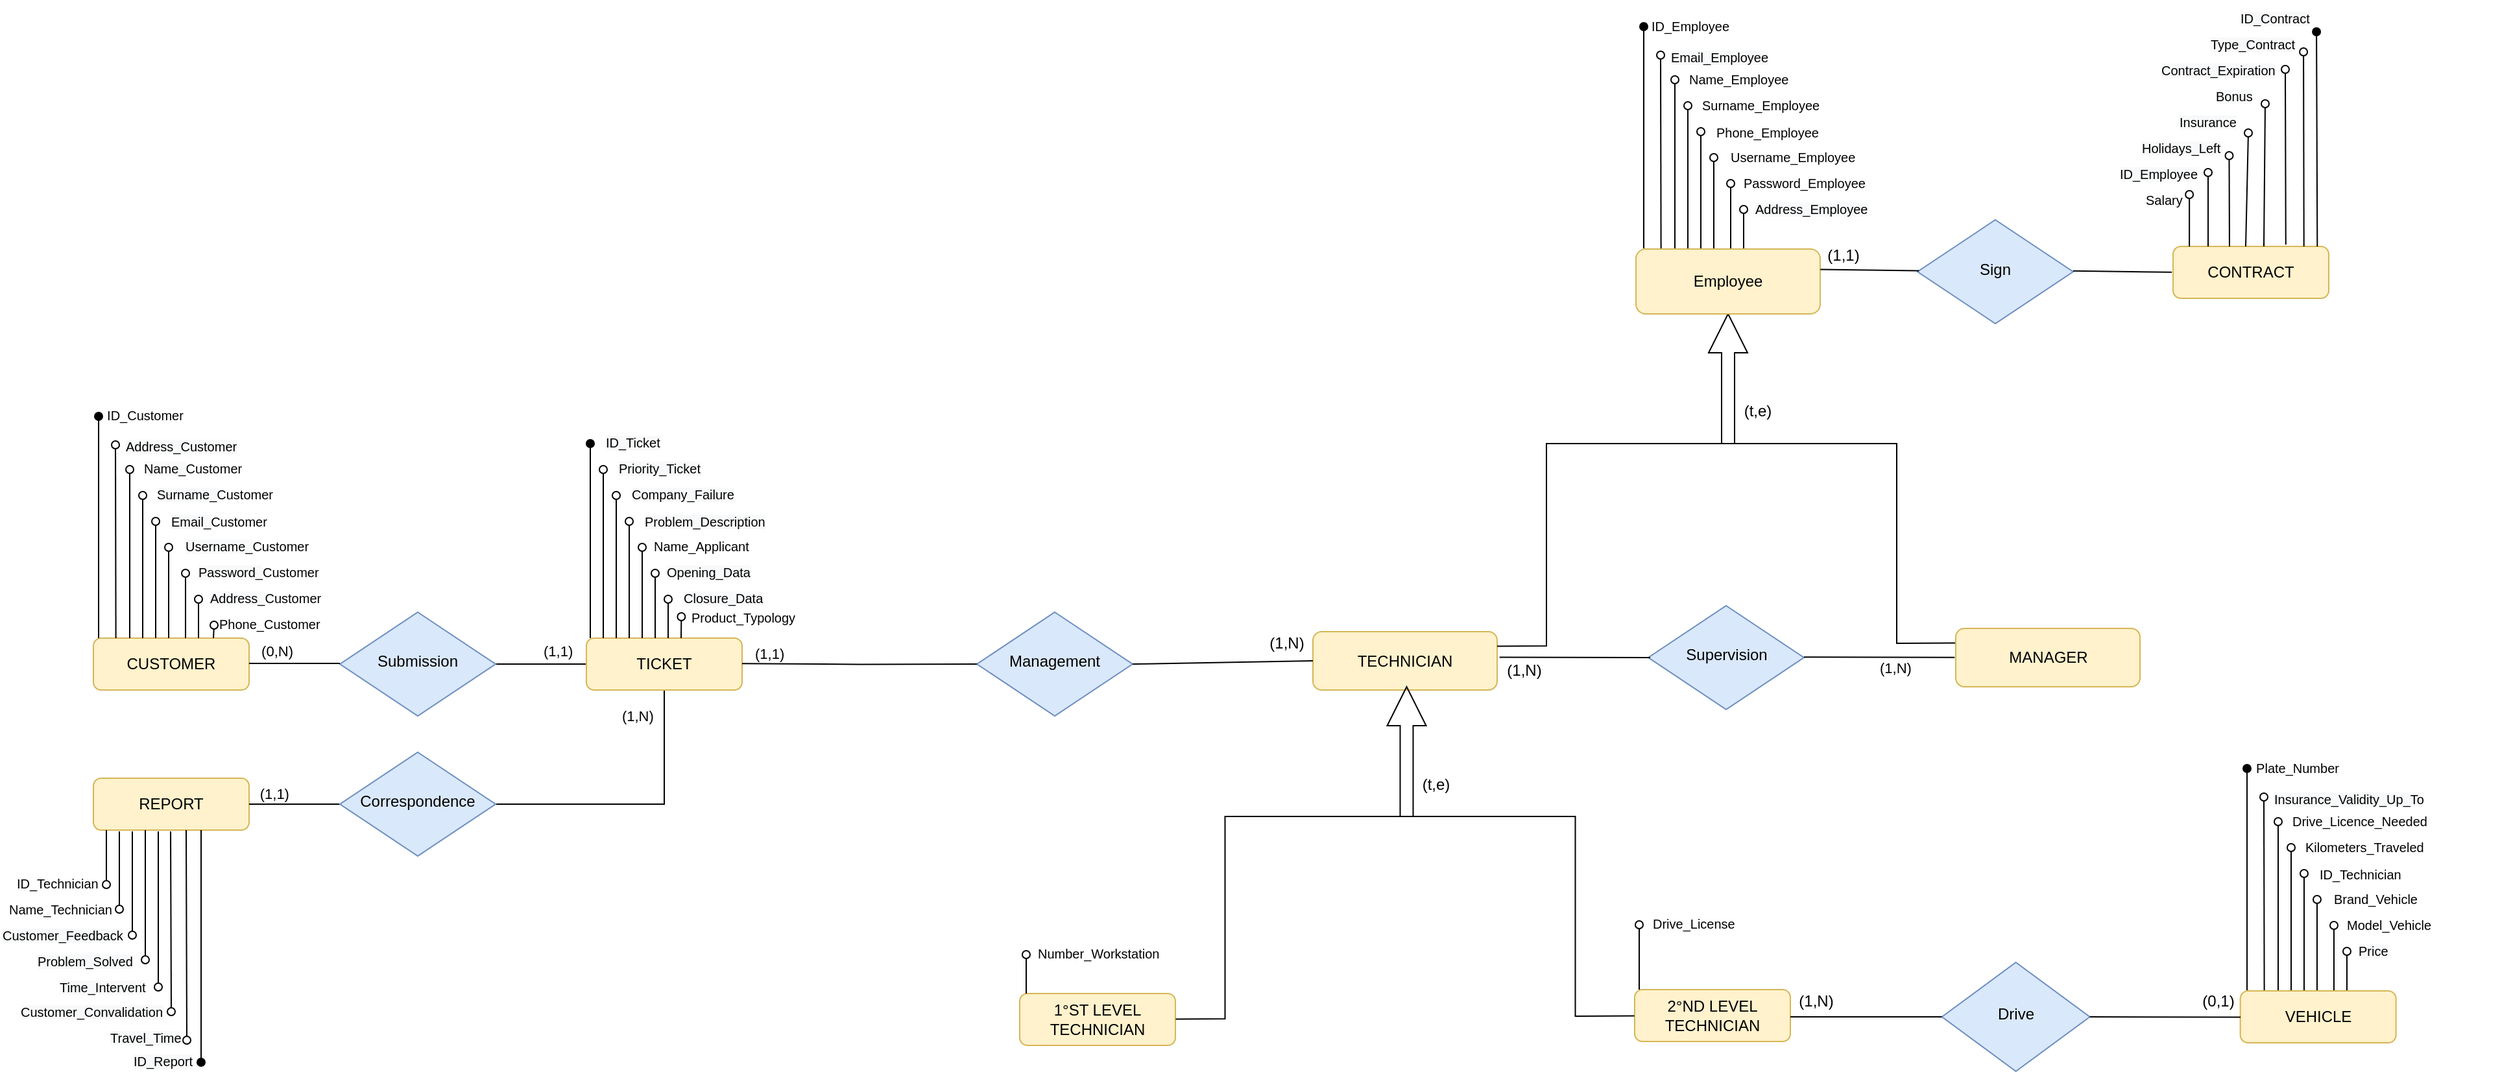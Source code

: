 <mxfile version="16.6.6" type="device"><diagram id="hsAwbCqVlJ7viLqDttbG" name="Page-1"><mxGraphModel dx="1138" dy="1598" grid="1" gridSize="10" guides="1" tooltips="1" connect="1" arrows="1" fold="1" page="1" pageScale="1" pageWidth="827" pageHeight="1169" math="0" shadow="0"><root><mxCell id="0"/><mxCell id="1" parent="0"/><mxCell id="H-Lfib2FccmWeXOBRjLJ-1" value="CUSTOMER" style="rounded=1;whiteSpace=wrap;html=1;fontSize=12;glass=0;strokeWidth=1;shadow=0;fillColor=#fff2cc;strokeColor=#d6b656;" vertex="1" parent="1"><mxGeometry x="-20" y="190" width="120" height="40" as="geometry"/></mxCell><mxCell id="H-Lfib2FccmWeXOBRjLJ-2" value="(1,1)" style="edgeStyle=orthogonalEdgeStyle;rounded=0;html=1;jettySize=auto;orthogonalLoop=1;fontSize=11;endArrow=none;endFill=0;endSize=8;strokeWidth=1;shadow=0;labelBackgroundColor=none;align=left;" edge="1" parent="1" source="H-Lfib2FccmWeXOBRjLJ-3" target="H-Lfib2FccmWeXOBRjLJ-8"><mxGeometry y="10" relative="1" as="geometry"><mxPoint as="offset"/></mxGeometry></mxCell><mxCell id="H-Lfib2FccmWeXOBRjLJ-3" value="Submission" style="rhombus;whiteSpace=wrap;html=1;shadow=0;fontFamily=Helvetica;fontSize=12;align=center;strokeWidth=1;spacing=6;spacingTop=-4;fillColor=#dae8fc;strokeColor=#6c8ebf;" vertex="1" parent="1"><mxGeometry x="170" y="170" width="120" height="80" as="geometry"/></mxCell><mxCell id="H-Lfib2FccmWeXOBRjLJ-4" value="REPORT" style="rounded=1;whiteSpace=wrap;html=1;fontSize=12;glass=0;strokeWidth=1;shadow=0;fillColor=#fff2cc;strokeColor=#d6b656;" vertex="1" parent="1"><mxGeometry x="-20" y="298" width="120" height="40" as="geometry"/></mxCell><mxCell id="H-Lfib2FccmWeXOBRjLJ-5" value="TECHNICIAN" style="rounded=1;whiteSpace=wrap;html=1;fontSize=12;glass=0;strokeWidth=1;shadow=0;fillColor=#fff2cc;strokeColor=#d6b656;" vertex="1" parent="1"><mxGeometry x="920" y="185" width="142" height="45" as="geometry"/></mxCell><mxCell id="H-Lfib2FccmWeXOBRjLJ-6" value="&amp;nbsp; &amp;nbsp; &amp;nbsp; (1,N)" style="edgeStyle=orthogonalEdgeStyle;rounded=0;html=1;jettySize=auto;orthogonalLoop=1;fontSize=11;endArrow=none;endFill=0;endSize=8;strokeWidth=1;shadow=0;labelBackgroundColor=none;entryX=1;entryY=0.5;entryDx=0;entryDy=0;exitX=0.5;exitY=1;exitDx=0;exitDy=0;align=center;" edge="1" parent="1" source="H-Lfib2FccmWeXOBRjLJ-8" target="H-Lfib2FccmWeXOBRjLJ-10"><mxGeometry x="-0.817" y="-30" relative="1" as="geometry"><mxPoint as="offset"/><mxPoint x="420" y="260" as="sourcePoint"/><mxPoint x="420" y="290" as="targetPoint"/></mxGeometry></mxCell><mxCell id="H-Lfib2FccmWeXOBRjLJ-7" value="&amp;nbsp; &amp;nbsp; &amp;nbsp; (1,1)" style="edgeStyle=orthogonalEdgeStyle;rounded=0;html=1;jettySize=auto;orthogonalLoop=1;fontSize=11;endArrow=none;endFill=0;endSize=8;strokeWidth=1;shadow=0;labelBackgroundColor=none;entryX=1;entryY=0.5;entryDx=0;entryDy=0;exitX=0;exitY=0.5;exitDx=0;exitDy=0;" edge="1" parent="1" source="H-Lfib2FccmWeXOBRjLJ-10" target="H-Lfib2FccmWeXOBRjLJ-4"><mxGeometry x="0.714" y="-8" relative="1" as="geometry"><mxPoint as="offset"/><mxPoint x="108.5" y="293" as="sourcePoint"/><mxPoint x="108.5" y="353" as="targetPoint"/></mxGeometry></mxCell><mxCell id="H-Lfib2FccmWeXOBRjLJ-8" value="TICKET" style="rounded=1;whiteSpace=wrap;html=1;fontSize=12;glass=0;strokeWidth=1;shadow=0;fillColor=#fff2cc;strokeColor=#d6b656;" vertex="1" parent="1"><mxGeometry x="360" y="190" width="120" height="40" as="geometry"/></mxCell><mxCell id="H-Lfib2FccmWeXOBRjLJ-9" value="Management" style="rhombus;whiteSpace=wrap;html=1;shadow=0;fontFamily=Helvetica;fontSize=12;align=center;strokeWidth=1;spacing=6;spacingTop=-4;fillColor=#dae8fc;strokeColor=#6c8ebf;" vertex="1" parent="1"><mxGeometry x="661" y="170" width="120" height="80" as="geometry"/></mxCell><mxCell id="H-Lfib2FccmWeXOBRjLJ-10" value="Correspondence" style="rhombus;whiteSpace=wrap;html=1;shadow=0;fontFamily=Helvetica;fontSize=12;align=center;strokeWidth=1;spacing=6;spacingTop=-4;fillColor=#dae8fc;strokeColor=#6c8ebf;" vertex="1" parent="1"><mxGeometry x="170" y="278" width="120" height="80" as="geometry"/></mxCell><mxCell id="H-Lfib2FccmWeXOBRjLJ-11" value="(0,N)" style="edgeStyle=orthogonalEdgeStyle;rounded=0;html=1;jettySize=auto;orthogonalLoop=1;fontSize=11;endArrow=none;endFill=0;endSize=8;strokeWidth=1;shadow=0;labelBackgroundColor=none;align=right;verticalAlign=middle;horizontal=1;" edge="1" parent="1"><mxGeometry y="10" relative="1" as="geometry"><mxPoint as="offset"/><mxPoint x="100" y="209.5" as="sourcePoint"/><mxPoint x="170" y="209.5" as="targetPoint"/></mxGeometry></mxCell><mxCell id="H-Lfib2FccmWeXOBRjLJ-12" value="" style="endArrow=oval;html=1;align=left;exitX=0;exitY=0;exitDx=0;exitDy=0;startArrow=none;startFill=0;rounded=0;endFill=1;" edge="1" parent="1"><mxGeometry width="50" height="50" relative="1" as="geometry"><mxPoint x="363" y="190" as="sourcePoint"/><mxPoint x="363" y="40" as="targetPoint"/></mxGeometry></mxCell><mxCell id="H-Lfib2FccmWeXOBRjLJ-13" value="" style="endArrow=oval;html=1;align=left;exitX=0;exitY=0;exitDx=0;exitDy=0;startArrow=none;startFill=0;rounded=0;endFill=0;" edge="1" parent="1"><mxGeometry width="50" height="50" relative="1" as="geometry"><mxPoint x="373" y="190" as="sourcePoint"/><mxPoint x="373" y="60" as="targetPoint"/></mxGeometry></mxCell><mxCell id="H-Lfib2FccmWeXOBRjLJ-14" value="" style="endArrow=oval;html=1;align=left;exitX=0;exitY=0;exitDx=0;exitDy=0;startArrow=none;startFill=0;rounded=0;endFill=0;" edge="1" parent="1"><mxGeometry width="50" height="50" relative="1" as="geometry"><mxPoint x="383" y="190" as="sourcePoint"/><mxPoint x="383" y="80" as="targetPoint"/></mxGeometry></mxCell><mxCell id="H-Lfib2FccmWeXOBRjLJ-15" value="" style="endArrow=oval;html=1;align=left;exitX=0;exitY=0;exitDx=0;exitDy=0;startArrow=none;startFill=0;rounded=0;endFill=0;" edge="1" parent="1"><mxGeometry width="50" height="50" relative="1" as="geometry"><mxPoint x="393" y="190" as="sourcePoint"/><mxPoint x="393" y="100" as="targetPoint"/></mxGeometry></mxCell><mxCell id="H-Lfib2FccmWeXOBRjLJ-16" value="" style="endArrow=oval;html=1;align=left;exitX=0;exitY=0;exitDx=0;exitDy=0;startArrow=none;startFill=0;rounded=0;endFill=0;" edge="1" parent="1"><mxGeometry width="50" height="50" relative="1" as="geometry"><mxPoint x="403" y="190" as="sourcePoint"/><mxPoint x="403" y="120" as="targetPoint"/></mxGeometry></mxCell><mxCell id="H-Lfib2FccmWeXOBRjLJ-22" value="" style="endArrow=oval;html=1;align=left;exitX=0;exitY=0;exitDx=0;exitDy=0;startArrow=none;startFill=0;rounded=0;endFill=1;" edge="1" parent="1"><mxGeometry width="50" height="50" relative="1" as="geometry"><mxPoint x="-16" y="190" as="sourcePoint"/><mxPoint x="-16" y="19" as="targetPoint"/></mxGeometry></mxCell><mxCell id="H-Lfib2FccmWeXOBRjLJ-23" value="" style="endArrow=oval;html=1;align=left;exitX=0;exitY=0;exitDx=0;exitDy=0;startArrow=none;startFill=0;rounded=0;endFill=0;" edge="1" parent="1"><mxGeometry width="50" height="50" relative="1" as="geometry"><mxPoint x="8" y="190" as="sourcePoint"/><mxPoint x="8" y="60" as="targetPoint"/></mxGeometry></mxCell><mxCell id="H-Lfib2FccmWeXOBRjLJ-24" value="" style="endArrow=oval;html=1;align=left;exitX=0;exitY=0;exitDx=0;exitDy=0;startArrow=none;startFill=0;rounded=0;endFill=0;" edge="1" parent="1"><mxGeometry width="50" height="50" relative="1" as="geometry"><mxPoint x="18" y="190" as="sourcePoint"/><mxPoint x="18" y="80" as="targetPoint"/></mxGeometry></mxCell><mxCell id="H-Lfib2FccmWeXOBRjLJ-25" value="" style="endArrow=oval;html=1;align=left;exitX=0;exitY=0;exitDx=0;exitDy=0;startArrow=none;startFill=0;rounded=0;endFill=0;" edge="1" parent="1"><mxGeometry width="50" height="50" relative="1" as="geometry"><mxPoint x="28" y="190" as="sourcePoint"/><mxPoint x="28" y="100" as="targetPoint"/></mxGeometry></mxCell><mxCell id="H-Lfib2FccmWeXOBRjLJ-26" value="" style="endArrow=oval;html=1;align=left;exitX=0;exitY=0;exitDx=0;exitDy=0;startArrow=none;startFill=0;rounded=0;endFill=0;" edge="1" parent="1"><mxGeometry width="50" height="50" relative="1" as="geometry"><mxPoint x="38" y="190" as="sourcePoint"/><mxPoint x="38" y="120" as="targetPoint"/></mxGeometry></mxCell><mxCell id="H-Lfib2FccmWeXOBRjLJ-27" value="" style="endArrow=oval;html=1;align=left;exitX=0;exitY=0;exitDx=0;exitDy=0;startArrow=none;startFill=0;rounded=0;endFill=0;" edge="1" parent="1"><mxGeometry width="50" height="50" relative="1" as="geometry"><mxPoint x="51" y="190" as="sourcePoint"/><mxPoint x="51" y="140" as="targetPoint"/></mxGeometry></mxCell><mxCell id="H-Lfib2FccmWeXOBRjLJ-28" value="" style="endArrow=oval;html=1;align=left;exitX=0;exitY=0;exitDx=0;exitDy=0;startArrow=none;startFill=0;rounded=0;endFill=0;" edge="1" parent="1"><mxGeometry width="50" height="50" relative="1" as="geometry"><mxPoint x="61" y="190" as="sourcePoint"/><mxPoint x="61" y="160" as="targetPoint"/></mxGeometry></mxCell><mxCell id="H-Lfib2FccmWeXOBRjLJ-29" value="&lt;font style=&quot;font-size: 10px&quot;&gt;ID_Customer&lt;/font&gt;" style="text;html=1;strokeColor=none;fillColor=none;align=center;verticalAlign=middle;whiteSpace=wrap;rounded=0;" vertex="1" parent="1"><mxGeometry y="8" width="40" height="20" as="geometry"/></mxCell><mxCell id="H-Lfib2FccmWeXOBRjLJ-30" value="&lt;span style=&quot;color: rgb(0 , 0 , 0) ; font-family: &amp;#34;helvetica&amp;#34; ; font-size: 10px ; font-style: normal ; font-weight: 400 ; letter-spacing: normal ; text-align: center ; text-indent: 0px ; text-transform: none ; word-spacing: 0px ; background-color: rgb(248 , 249 , 250) ; display: inline ; float: none&quot;&gt;Surname_&lt;/span&gt;&lt;span style=&quot;font-size: 10px ; text-align: center&quot;&gt;Customer&lt;/span&gt;" style="text;whiteSpace=wrap;html=1;" vertex="1" parent="1"><mxGeometry x="27" y="65" width="70" height="30" as="geometry"/></mxCell><mxCell id="H-Lfib2FccmWeXOBRjLJ-31" value="&lt;span style=&quot;color: rgb(0 , 0 , 0) ; font-family: &amp;#34;helvetica&amp;#34; ; font-size: 10px ; font-style: normal ; font-weight: 400 ; letter-spacing: normal ; text-align: center ; text-indent: 0px ; text-transform: none ; word-spacing: 0px ; background-color: rgb(248 , 249 , 250) ; display: inline ; float: none&quot;&gt;Name_&lt;/span&gt;&lt;span style=&quot;font-size: 10px ; text-align: center&quot;&gt;Customer&lt;/span&gt;" style="text;whiteSpace=wrap;html=1;" vertex="1" parent="1"><mxGeometry x="17" y="45" width="70" height="30" as="geometry"/></mxCell><mxCell id="H-Lfib2FccmWeXOBRjLJ-33" value="&lt;span style=&quot;color: rgb(0 , 0 , 0) ; font-family: &amp;#34;helvetica&amp;#34; ; font-size: 10px ; font-style: normal ; font-weight: 400 ; letter-spacing: normal ; text-align: center ; text-indent: 0px ; text-transform: none ; word-spacing: 0px ; background-color: rgb(248 , 249 , 250) ; display: inline ; float: none&quot;&gt;Email_&lt;/span&gt;&lt;span style=&quot;font-size: 10px ; text-align: center&quot;&gt;Customer&lt;/span&gt;" style="text;whiteSpace=wrap;html=1;" vertex="1" parent="1"><mxGeometry x="38" y="86" width="70" height="30" as="geometry"/></mxCell><mxCell id="H-Lfib2FccmWeXOBRjLJ-34" value="&lt;span style=&quot;color: rgb(0 , 0 , 0) ; font-family: &amp;#34;helvetica&amp;#34; ; font-size: 10px ; font-style: normal ; font-weight: 400 ; letter-spacing: normal ; text-align: center ; text-indent: 0px ; text-transform: none ; word-spacing: 0px ; background-color: rgb(248 , 249 , 250) ; display: inline ; float: none&quot;&gt;ID_Report&lt;/span&gt;" style="text;whiteSpace=wrap;html=1;" vertex="1" parent="1"><mxGeometry x="9" y="502" width="70" height="30" as="geometry"/></mxCell><mxCell id="H-Lfib2FccmWeXOBRjLJ-35" value="&lt;span style=&quot;color: rgb(0 , 0 , 0) ; font-family: &amp;#34;helvetica&amp;#34; ; font-size: 10px ; font-style: normal ; font-weight: 400 ; letter-spacing: normal ; text-align: center ; text-indent: 0px ; text-transform: none ; word-spacing: 0px ; background-color: rgb(248 , 249 , 250) ; display: inline ; float: none&quot;&gt;ID_Ticket&lt;/span&gt;" style="text;whiteSpace=wrap;html=1;" vertex="1" parent="1"><mxGeometry x="373" y="25" width="70" height="30" as="geometry"/></mxCell><mxCell id="H-Lfib2FccmWeXOBRjLJ-36" value="&lt;span style=&quot;color: rgb(0 , 0 , 0) ; font-family: &amp;#34;helvetica&amp;#34; ; font-size: 10px ; font-style: normal ; font-weight: 400 ; letter-spacing: normal ; text-align: center ; text-indent: 0px ; text-transform: none ; word-spacing: 0px ; background-color: rgb(248 , 249 , 250) ; display: inline ; float: none&quot;&gt;Username_&lt;/span&gt;&lt;span style=&quot;font-size: 10px ; text-align: center&quot;&gt;Customer&lt;/span&gt;" style="text;whiteSpace=wrap;html=1;" vertex="1" parent="1"><mxGeometry x="49" y="105" width="90" height="30" as="geometry"/></mxCell><mxCell id="H-Lfib2FccmWeXOBRjLJ-37" value="&lt;span style=&quot;color: rgb(0 , 0 , 0) ; font-family: &amp;#34;helvetica&amp;#34; ; font-size: 10px ; font-style: normal ; font-weight: 400 ; letter-spacing: normal ; text-align: center ; text-indent: 0px ; text-transform: none ; word-spacing: 0px ; background-color: rgb(248 , 249 , 250) ; display: inline ; float: none&quot;&gt;Priority_Ticket&lt;/span&gt;" style="text;whiteSpace=wrap;html=1;" vertex="1" parent="1"><mxGeometry x="383" y="45" width="90" height="30" as="geometry"/></mxCell><mxCell id="H-Lfib2FccmWeXOBRjLJ-38" value="&lt;span style=&quot;color: rgb(0 , 0 , 0) ; font-family: &amp;#34;helvetica&amp;#34; ; font-size: 10px ; font-style: normal ; font-weight: 400 ; letter-spacing: normal ; text-align: center ; text-indent: 0px ; text-transform: none ; word-spacing: 0px ; background-color: rgb(248 , 249 , 250) ; display: inline ; float: none&quot;&gt;Company_Failure&lt;/span&gt;" style="text;whiteSpace=wrap;html=1;" vertex="1" parent="1"><mxGeometry x="393" y="65" width="90" height="30" as="geometry"/></mxCell><mxCell id="H-Lfib2FccmWeXOBRjLJ-39" value="&lt;span style=&quot;color: rgb(0 , 0 , 0) ; font-family: &amp;#34;helvetica&amp;#34; ; font-size: 10px ; font-style: normal ; font-weight: 400 ; letter-spacing: normal ; text-align: center ; text-indent: 0px ; text-transform: none ; word-spacing: 0px ; background-color: rgb(248 , 249 , 250) ; display: inline ; float: none&quot;&gt;Password_&lt;/span&gt;&lt;span style=&quot;font-size: 10px ; text-align: center&quot;&gt;Customer&lt;/span&gt;" style="text;whiteSpace=wrap;html=1;" vertex="1" parent="1"><mxGeometry x="59" y="125" width="90" height="30" as="geometry"/></mxCell><mxCell id="H-Lfib2FccmWeXOBRjLJ-40" value="&lt;span style=&quot;color: rgb(0 , 0 , 0) ; font-family: &amp;#34;helvetica&amp;#34; ; font-size: 10px ; font-style: normal ; font-weight: 400 ; letter-spacing: normal ; text-align: center ; text-indent: 0px ; text-transform: none ; word-spacing: 0px ; background-color: rgb(248 , 249 , 250) ; display: inline ; float: none&quot;&gt;Problem_Description&lt;/span&gt;" style="text;whiteSpace=wrap;html=1;" vertex="1" parent="1"><mxGeometry x="403" y="86" width="90" height="30" as="geometry"/></mxCell><mxCell id="H-Lfib2FccmWeXOBRjLJ-41" value="&lt;div style=&quot;text-align: center&quot;&gt;&lt;font face=&quot;helvetica&quot;&gt;&lt;span style=&quot;font-size: 10px&quot;&gt;Name_Technician&lt;/span&gt;&lt;/font&gt;&lt;/div&gt;" style="text;whiteSpace=wrap;html=1;" vertex="1" parent="1"><mxGeometry x="-87.5" y="385" width="99" height="30" as="geometry"/></mxCell><mxCell id="H-Lfib2FccmWeXOBRjLJ-42" value="&lt;span style=&quot;color: rgb(0 , 0 , 0) ; font-family: &amp;#34;helvetica&amp;#34; ; font-size: 10px ; font-style: normal ; font-weight: 400 ; letter-spacing: normal ; text-align: center ; text-indent: 0px ; text-transform: none ; word-spacing: 0px ; background-color: rgb(248 , 249 , 250) ; display: inline ; float: none&quot;&gt;Address_&lt;/span&gt;&lt;span style=&quot;font-size: 10px ; text-align: center&quot;&gt;Customer&lt;/span&gt;" style="text;whiteSpace=wrap;html=1;" vertex="1" parent="1"><mxGeometry x="68" y="145" width="110" height="30" as="geometry"/></mxCell><mxCell id="H-Lfib2FccmWeXOBRjLJ-43" value="&lt;div style=&quot;text-align: center&quot;&gt;&lt;br&gt;&lt;/div&gt;" style="text;whiteSpace=wrap;html=1;" vertex="1" parent="1"><mxGeometry x="410" y="105" width="130" height="30" as="geometry"/></mxCell><mxCell id="H-Lfib2FccmWeXOBRjLJ-47" value="&lt;span style=&quot;color: rgb(0 , 0 , 0) ; font-family: &amp;#34;helvetica&amp;#34; ; font-size: 10px ; font-style: normal ; font-weight: 400 ; letter-spacing: normal ; text-align: center ; text-indent: 0px ; text-transform: none ; word-spacing: 0px ; background-color: rgb(248 , 249 , 250) ; display: inline ; float: none&quot;&gt;Customer_Feedback&lt;/span&gt;" style="text;whiteSpace=wrap;html=1;" vertex="1" parent="1"><mxGeometry x="-92" y="405" width="114" height="30" as="geometry"/></mxCell><mxCell id="H-Lfib2FccmWeXOBRjLJ-48" value="&lt;span style=&quot;color: rgb(0 , 0 , 0) ; font-family: &amp;#34;helvetica&amp;#34; ; font-size: 10px ; font-style: normal ; font-weight: 400 ; letter-spacing: normal ; text-align: center ; text-indent: 0px ; text-transform: none ; word-spacing: 0px ; background-color: rgb(248 , 249 , 250) ; display: inline ; float: none&quot;&gt;Customer_Convalidation&lt;/span&gt;" style="text;whiteSpace=wrap;html=1;" vertex="1" parent="1"><mxGeometry x="-78" y="464" width="100" height="30" as="geometry"/></mxCell><mxCell id="H-Lfib2FccmWeXOBRjLJ-49" value="&lt;span style=&quot;color: rgb(0 , 0 , 0) ; font-family: &amp;#34;helvetica&amp;#34; ; font-size: 10px ; font-style: normal ; font-weight: 400 ; letter-spacing: normal ; text-align: center ; text-indent: 0px ; text-transform: none ; word-spacing: 0px ; background-color: rgb(248 , 249 , 250) ; display: inline ; float: none&quot;&gt;Problem_Solved&lt;/span&gt;" style="text;whiteSpace=wrap;html=1;" vertex="1" parent="1"><mxGeometry x="-65" y="425" width="93" height="30" as="geometry"/></mxCell><mxCell id="H-Lfib2FccmWeXOBRjLJ-50" value="" style="endArrow=oval;html=1;align=left;exitX=0;exitY=0;exitDx=0;exitDy=0;startArrow=none;startFill=0;rounded=0;endFill=0;" edge="1" parent="1"><mxGeometry width="50" height="50" relative="1" as="geometry"><mxPoint x="72.5" y="190" as="sourcePoint"/><mxPoint x="73" y="180" as="targetPoint"/></mxGeometry></mxCell><mxCell id="H-Lfib2FccmWeXOBRjLJ-51" value="&lt;div style=&quot;text-align: center&quot;&gt;&lt;span style=&quot;font-size: 10px&quot;&gt;&lt;font face=&quot;helvetica&quot;&gt;Phone_Customer&lt;/font&gt;&lt;/span&gt;&lt;/div&gt;" style="text;whiteSpace=wrap;html=1;" vertex="1" parent="1"><mxGeometry x="75" y="165" width="110" height="30" as="geometry"/></mxCell><mxCell id="H-Lfib2FccmWeXOBRjLJ-52" value="&lt;div style=&quot;text-align: center&quot;&gt;&lt;font face=&quot;helvetica&quot;&gt;&lt;span style=&quot;font-size: 10px&quot;&gt;Name_Applicant&lt;/span&gt;&lt;/font&gt;&lt;/div&gt;" style="text;whiteSpace=wrap;html=1;" vertex="1" parent="1"><mxGeometry x="410" y="105" width="130" height="30" as="geometry"/></mxCell><mxCell id="H-Lfib2FccmWeXOBRjLJ-53" value="&lt;span style=&quot;color: rgb(0 , 0 , 0) ; font-family: &amp;#34;helvetica&amp;#34; ; font-size: 10px ; font-style: normal ; font-weight: 400 ; letter-spacing: normal ; text-align: center ; text-indent: 0px ; text-transform: none ; word-spacing: 0px ; background-color: rgb(248 , 249 , 250) ; display: inline ; float: none&quot;&gt;Time_Intervent&lt;/span&gt;" style="text;whiteSpace=wrap;html=1;" vertex="1" parent="1"><mxGeometry x="-48" y="445" width="107" height="30" as="geometry"/></mxCell><mxCell id="H-Lfib2FccmWeXOBRjLJ-54" value="" style="endArrow=oval;html=1;align=left;startArrow=none;startFill=0;rounded=0;endFill=0;" edge="1" parent="1"><mxGeometry width="50" height="50" relative="1" as="geometry"><mxPoint x="413" y="190" as="sourcePoint"/><mxPoint x="413" y="140" as="targetPoint"/></mxGeometry></mxCell><mxCell id="H-Lfib2FccmWeXOBRjLJ-55" value="" style="endArrow=oval;html=1;align=left;startArrow=none;startFill=0;rounded=0;endFill=0;" edge="1" parent="1"><mxGeometry width="50" height="50" relative="1" as="geometry"><mxPoint x="423" y="190" as="sourcePoint"/><mxPoint x="423" y="160" as="targetPoint"/></mxGeometry></mxCell><mxCell id="H-Lfib2FccmWeXOBRjLJ-56" value="&lt;div style=&quot;text-align: center&quot;&gt;&lt;font face=&quot;helvetica&quot;&gt;&lt;span style=&quot;font-size: 10px ; background-color: rgb(248 , 249 , 250)&quot;&gt;Opening_Data&lt;/span&gt;&lt;/font&gt;&lt;/div&gt;" style="text;whiteSpace=wrap;html=1;" vertex="1" parent="1"><mxGeometry x="420" y="125" width="130" height="30" as="geometry"/></mxCell><mxCell id="H-Lfib2FccmWeXOBRjLJ-57" value="&lt;div style=&quot;text-align: center&quot;&gt;&lt;font face=&quot;helvetica&quot;&gt;&lt;span style=&quot;font-size: 10px ; background-color: rgb(248 , 249 , 250)&quot;&gt;Closure_Data&lt;/span&gt;&lt;/font&gt;&lt;/div&gt;" style="text;whiteSpace=wrap;html=1;" vertex="1" parent="1"><mxGeometry x="433" y="145" width="90" height="30" as="geometry"/></mxCell><mxCell id="H-Lfib2FccmWeXOBRjLJ-59" value="Supervision" style="rhombus;whiteSpace=wrap;html=1;shadow=0;fontFamily=Helvetica;fontSize=12;align=center;strokeWidth=1;spacing=6;spacingTop=-4;fillColor=#dae8fc;strokeColor=#6c8ebf;" vertex="1" parent="1"><mxGeometry x="1178.5" y="165" width="120" height="80" as="geometry"/></mxCell><mxCell id="H-Lfib2FccmWeXOBRjLJ-66" value="" style="endArrow=oval;html=1;align=left;startArrow=none;startFill=0;rounded=0;endFill=0;" edge="1" parent="1"><mxGeometry width="50" height="50" relative="1" as="geometry"><mxPoint x="39.5" y="339" as="sourcePoint"/><mxPoint x="40" y="478" as="targetPoint"/></mxGeometry></mxCell><mxCell id="H-Lfib2FccmWeXOBRjLJ-67" value="" style="endArrow=oval;html=1;align=left;exitX=0;exitY=1;exitDx=0;exitDy=0;startArrow=none;startFill=0;rounded=0;endFill=0;" edge="1" parent="1"><mxGeometry width="50" height="50" relative="1" as="geometry"><mxPoint y="339" as="sourcePoint"/><mxPoint y="399" as="targetPoint"/></mxGeometry></mxCell><mxCell id="H-Lfib2FccmWeXOBRjLJ-68" value="" style="endArrow=oval;html=1;align=left;exitX=0;exitY=1;exitDx=0;exitDy=0;startArrow=none;startFill=0;rounded=0;endFill=0;" edge="1" parent="1"><mxGeometry width="50" height="50" relative="1" as="geometry"><mxPoint x="10" y="339" as="sourcePoint"/><mxPoint x="10" y="419" as="targetPoint"/></mxGeometry></mxCell><mxCell id="H-Lfib2FccmWeXOBRjLJ-69" value="" style="endArrow=oval;html=1;align=left;startArrow=none;startFill=0;rounded=0;endFill=0;" edge="1" parent="1"><mxGeometry width="50" height="50" relative="1" as="geometry"><mxPoint x="30" y="339" as="sourcePoint"/><mxPoint x="30" y="459" as="targetPoint"/></mxGeometry></mxCell><mxCell id="H-Lfib2FccmWeXOBRjLJ-70" value="" style="endArrow=oval;html=1;align=left;startArrow=none;startFill=0;rounded=0;endFill=0;" edge="1" parent="1"><mxGeometry width="50" height="50" relative="1" as="geometry"><mxPoint x="20" y="338" as="sourcePoint"/><mxPoint x="20" y="438" as="targetPoint"/></mxGeometry></mxCell><mxCell id="H-Lfib2FccmWeXOBRjLJ-71" value="" style="endArrow=oval;html=1;align=left;startArrow=none;startFill=0;rounded=0;endFill=1;" edge="1" parent="1"><mxGeometry width="50" height="50" relative="1" as="geometry"><mxPoint x="63" y="338" as="sourcePoint"/><mxPoint x="63" y="517" as="targetPoint"/></mxGeometry></mxCell><mxCell id="H-Lfib2FccmWeXOBRjLJ-74" value="2°ND LEVEL TECHNICIAN" style="rounded=1;whiteSpace=wrap;html=1;fontSize=12;glass=0;strokeWidth=1;shadow=0;fillColor=#fff2cc;strokeColor=#d6b656;" vertex="1" parent="1"><mxGeometry x="1168" y="461" width="120" height="40" as="geometry"/></mxCell><mxCell id="H-Lfib2FccmWeXOBRjLJ-75" value="(1,1)" style="edgeStyle=orthogonalEdgeStyle;rounded=0;html=1;jettySize=auto;orthogonalLoop=1;fontSize=11;endArrow=none;endFill=0;endSize=8;strokeWidth=1;shadow=0;labelBackgroundColor=none;align=left;entryX=0;entryY=0.5;entryDx=0;entryDy=0;" edge="1" parent="1" target="H-Lfib2FccmWeXOBRjLJ-9"><mxGeometry x="-0.912" y="8" relative="1" as="geometry"><mxPoint as="offset"/><mxPoint x="480.0" y="209.66" as="sourcePoint"/><mxPoint x="550" y="209.66" as="targetPoint"/></mxGeometry></mxCell><mxCell id="H-Lfib2FccmWeXOBRjLJ-76" value="&lt;span style=&quot;color: rgb(0 , 0 , 0) ; font-family: &amp;#34;helvetica&amp;#34; ; font-size: 11px ; font-style: normal ; font-weight: 400 ; letter-spacing: normal ; text-align: left ; text-indent: 0px ; text-transform: none ; word-spacing: 0px ; background-color: rgb(255 , 255 , 255) ; display: inline ; float: none&quot;&gt;(1,N)&lt;/span&gt;" style="text;whiteSpace=wrap;html=1;" vertex="1" parent="1"><mxGeometry x="1355.001" y="199.496" width="43" height="28" as="geometry"/></mxCell><mxCell id="H-Lfib2FccmWeXOBRjLJ-77" value="" style="endArrow=oval;html=1;align=left;exitX=0;exitY=1;exitDx=0;exitDy=0;startArrow=none;startFill=0;rounded=0;endFill=0;" edge="1" parent="1"><mxGeometry width="50" height="50" relative="1" as="geometry"><mxPoint x="-10" y="338.0" as="sourcePoint"/><mxPoint x="-10" y="380" as="targetPoint"/></mxGeometry></mxCell><mxCell id="H-Lfib2FccmWeXOBRjLJ-78" value="&lt;div style=&quot;text-align: center&quot;&gt;&lt;font face=&quot;helvetica&quot;&gt;&lt;span style=&quot;font-size: 10px&quot;&gt;ID_Technician&lt;/span&gt;&lt;/font&gt;&lt;/div&gt;" style="text;whiteSpace=wrap;html=1;" vertex="1" parent="1"><mxGeometry x="-81" y="365" width="99" height="30" as="geometry"/></mxCell><mxCell id="H-Lfib2FccmWeXOBRjLJ-79" value="VEHICLE" style="rounded=1;whiteSpace=wrap;html=1;fontSize=12;glass=0;strokeWidth=1;shadow=0;fillColor=#fff2cc;strokeColor=#d6b656;" vertex="1" parent="1"><mxGeometry x="1634.83" y="462" width="120" height="40" as="geometry"/></mxCell><mxCell id="H-Lfib2FccmWeXOBRjLJ-90" value="Drive" style="rhombus;whiteSpace=wrap;html=1;shadow=0;fontFamily=Helvetica;fontSize=12;align=center;strokeWidth=1;spacing=6;spacingTop=-4;fillColor=#dae8fc;strokeColor=#6c8ebf;" vertex="1" parent="1"><mxGeometry x="1404.83" y="440" width="114" height="84" as="geometry"/></mxCell><mxCell id="H-Lfib2FccmWeXOBRjLJ-91" value="" style="endArrow=oval;html=1;align=left;exitX=0;exitY=0;exitDx=0;exitDy=0;startArrow=none;startFill=0;rounded=0;endFill=0;" edge="1" parent="1"><mxGeometry width="50" height="50" relative="1" as="geometry"><mxPoint x="-2.69" y="190" as="sourcePoint"/><mxPoint x="-3" y="41" as="targetPoint"/></mxGeometry></mxCell><mxCell id="H-Lfib2FccmWeXOBRjLJ-92" value="&lt;div style=&quot;text-align: center&quot;&gt;&lt;font face=&quot;helvetica&quot;&gt;&lt;span style=&quot;font-size: 10px ; background-color: rgb(248 , 249 , 250)&quot;&gt;Address_Customer&lt;/span&gt;&lt;/font&gt;&lt;/div&gt;" style="text;whiteSpace=wrap;html=1;" vertex="1" parent="1"><mxGeometry x="3" y="28" width="70" height="30" as="geometry"/></mxCell><mxCell id="H-Lfib2FccmWeXOBRjLJ-93" value="&lt;span style=&quot;color: rgb(0 , 0 , 0) ; font-family: &amp;#34;helvetica&amp;#34; ; font-size: 10px ; font-style: normal ; font-weight: 400 ; letter-spacing: normal ; text-align: center ; text-indent: 0px ; text-transform: none ; word-spacing: 0px ; background-color: rgb(248 , 249 , 250) ; display: inline ; float: none&quot;&gt;Travel_Time&lt;/span&gt;" style="text;whiteSpace=wrap;html=1;" vertex="1" parent="1"><mxGeometry x="-9" y="484" width="55" height="22" as="geometry"/></mxCell><mxCell id="H-Lfib2FccmWeXOBRjLJ-96" value="" style="endArrow=oval;html=1;align=left;startArrow=none;startFill=0;rounded=0;endFill=0;entryX=0.002;entryY=0.951;entryDx=0;entryDy=0;entryPerimeter=0;" edge="1" parent="1" target="H-Lfib2FccmWeXOBRjLJ-57"><mxGeometry width="50" height="50" relative="1" as="geometry"><mxPoint x="433" y="190" as="sourcePoint"/><mxPoint x="433" y="180" as="targetPoint"/></mxGeometry></mxCell><mxCell id="H-Lfib2FccmWeXOBRjLJ-97" value="&lt;div style=&quot;text-align: center&quot;&gt;&lt;font face=&quot;helvetica&quot;&gt;&lt;span style=&quot;font-size: 10px&quot;&gt;Product_Typology&lt;/span&gt;&lt;/font&gt;&lt;/div&gt;" style="text;whiteSpace=wrap;html=1;" vertex="1" parent="1"><mxGeometry x="439" y="160" width="90" height="30" as="geometry"/></mxCell><mxCell id="H-Lfib2FccmWeXOBRjLJ-100" value="" style="endArrow=none;html=1;rounded=0;entryX=0;entryY=0.5;entryDx=0;entryDy=0;exitX=1;exitY=0.5;exitDx=0;exitDy=0;" edge="1" parent="1" source="H-Lfib2FccmWeXOBRjLJ-9" target="H-Lfib2FccmWeXOBRjLJ-5"><mxGeometry width="50" height="50" relative="1" as="geometry"><mxPoint x="810" y="230" as="sourcePoint"/><mxPoint x="860" y="180" as="targetPoint"/></mxGeometry></mxCell><mxCell id="H-Lfib2FccmWeXOBRjLJ-101" value="(1,N)" style="text;html=1;strokeColor=none;fillColor=none;align=center;verticalAlign=middle;whiteSpace=wrap;rounded=0;" vertex="1" parent="1"><mxGeometry x="870" y="179" width="60" height="30" as="geometry"/></mxCell><mxCell id="H-Lfib2FccmWeXOBRjLJ-102" value="1°ST LEVEL TECHNICIAN" style="rounded=1;whiteSpace=wrap;html=1;fontSize=12;glass=0;strokeWidth=1;shadow=0;fillColor=#fff2cc;strokeColor=#d6b656;" vertex="1" parent="1"><mxGeometry x="694" y="464" width="120" height="40" as="geometry"/></mxCell><mxCell id="H-Lfib2FccmWeXOBRjLJ-103" value="(t,e)" style="text;html=1;strokeColor=none;fillColor=none;align=center;verticalAlign=middle;whiteSpace=wrap;rounded=0;" vertex="1" parent="1"><mxGeometry x="1233" width="60" height="30" as="geometry"/></mxCell><mxCell id="H-Lfib2FccmWeXOBRjLJ-104" value="(0,1)" style="text;html=1;strokeColor=none;fillColor=none;align=center;verticalAlign=middle;whiteSpace=wrap;rounded=0;" vertex="1" parent="1"><mxGeometry x="1587.5" y="455" width="60" height="30" as="geometry"/></mxCell><mxCell id="H-Lfib2FccmWeXOBRjLJ-105" value="" style="endArrow=oval;html=1;align=left;startArrow=none;startFill=0;rounded=0;endFill=0;" edge="1" parent="1"><mxGeometry width="50" height="50" relative="1" as="geometry"><mxPoint x="51.5" y="338" as="sourcePoint"/><mxPoint x="52" y="500" as="targetPoint"/></mxGeometry></mxCell><mxCell id="H-Lfib2FccmWeXOBRjLJ-106" value="(1,N)" style="text;html=1;strokeColor=none;fillColor=none;align=center;verticalAlign=middle;whiteSpace=wrap;rounded=0;" vertex="1" parent="1"><mxGeometry x="1278" y="455" width="60" height="30" as="geometry"/></mxCell><mxCell id="H-Lfib2FccmWeXOBRjLJ-109" value="(1,N)" style="text;html=1;strokeColor=none;fillColor=none;align=center;verticalAlign=middle;whiteSpace=wrap;rounded=0;" vertex="1" parent="1"><mxGeometry x="1052.83" y="200" width="60" height="30" as="geometry"/></mxCell><mxCell id="H-Lfib2FccmWeXOBRjLJ-111" value="" style="endArrow=none;html=1;rounded=0;entryX=0;entryY=0.25;entryDx=0;entryDy=0;exitX=1;exitY=0.25;exitDx=0;exitDy=0;" edge="1" parent="1" source="H-Lfib2FccmWeXOBRjLJ-5" target="H-Lfib2FccmWeXOBRjLJ-148"><mxGeometry width="50" height="50" relative="1" as="geometry"><mxPoint x="960" y="40" as="sourcePoint"/><mxPoint x="1220" y="40" as="targetPoint"/><Array as="points"><mxPoint x="1100" y="196"/><mxPoint x="1100" y="40"/><mxPoint x="1370" y="40"/><mxPoint x="1370" y="194"/></Array></mxGeometry></mxCell><mxCell id="H-Lfib2FccmWeXOBRjLJ-112" value="" style="endArrow=classic;html=1;rounded=0;shape=arrow;entryX=0.5;entryY=1;entryDx=0;entryDy=0;" edge="1" parent="1" target="H-Lfib2FccmWeXOBRjLJ-133"><mxGeometry width="50" height="50" relative="1" as="geometry"><mxPoint x="1240" y="40" as="sourcePoint"/><mxPoint x="1251.26" y="34.98" as="targetPoint"/></mxGeometry></mxCell><mxCell id="H-Lfib2FccmWeXOBRjLJ-114" value="CONTRACT" style="rounded=1;whiteSpace=wrap;html=1;fontSize=12;glass=0;strokeWidth=1;shadow=0;fillColor=#fff2cc;strokeColor=#d6b656;" vertex="1" parent="1"><mxGeometry x="1583" y="-112" width="120" height="40" as="geometry"/></mxCell><mxCell id="H-Lfib2FccmWeXOBRjLJ-116" value="Sign" style="rhombus;whiteSpace=wrap;html=1;shadow=0;fontFamily=Helvetica;fontSize=12;align=center;strokeWidth=1;spacing=6;spacingTop=-4;fillColor=#dae8fc;strokeColor=#6c8ebf;" vertex="1" parent="1"><mxGeometry x="1386" y="-132.5" width="120" height="80" as="geometry"/></mxCell><mxCell id="H-Lfib2FccmWeXOBRjLJ-117" value="&lt;span style=&quot;color: rgb(0 , 0 , 0) ; font-family: &amp;#34;helvetica&amp;#34; ; font-size: 10px ; font-style: normal ; font-weight: 400 ; letter-spacing: normal ; text-align: center ; text-indent: 0px ; text-transform: none ; word-spacing: 0px ; background-color: rgb(248 , 249 , 250) ; display: inline ; float: none&quot;&gt;ID_Contract&lt;/span&gt;" style="text;whiteSpace=wrap;html=1;" vertex="1" parent="1"><mxGeometry x="1633" y="-302" width="73" height="30" as="geometry"/></mxCell><mxCell id="H-Lfib2FccmWeXOBRjLJ-118" value="&lt;div style=&quot;text-align: center&quot;&gt;&lt;font face=&quot;helvetica&quot;&gt;&lt;span style=&quot;font-size: 10px&quot;&gt;Salary&lt;/span&gt;&lt;/font&gt;&lt;/div&gt;" style="text;whiteSpace=wrap;html=1;" vertex="1" parent="1"><mxGeometry x="1560" y="-162" width="99" height="30" as="geometry"/></mxCell><mxCell id="H-Lfib2FccmWeXOBRjLJ-119" value="&lt;span style=&quot;color: rgb(0 , 0 , 0) ; font-family: &amp;#34;helvetica&amp;#34; ; font-size: 10px ; font-style: normal ; font-weight: 400 ; letter-spacing: normal ; text-align: center ; text-indent: 0px ; text-transform: none ; word-spacing: 0px ; background-color: rgb(248 , 249 , 250) ; display: inline ; float: none&quot;&gt;Bonus&lt;/span&gt;" style="text;whiteSpace=wrap;html=1;" vertex="1" parent="1"><mxGeometry x="1614" y="-242" width="21" height="30" as="geometry"/></mxCell><mxCell id="H-Lfib2FccmWeXOBRjLJ-120" value="&lt;span style=&quot;color: rgb(0 , 0 , 0) ; font-family: &amp;#34;helvetica&amp;#34; ; font-size: 10px ; font-style: normal ; font-weight: 400 ; letter-spacing: normal ; text-align: center ; text-indent: 0px ; text-transform: none ; word-spacing: 0px ; background-color: rgb(248 , 249 , 250) ; display: inline ; float: none&quot;&gt;Holidays_Left&lt;/span&gt;" style="text;whiteSpace=wrap;html=1;" vertex="1" parent="1"><mxGeometry x="1557" y="-202" width="78" height="30" as="geometry"/></mxCell><mxCell id="H-Lfib2FccmWeXOBRjLJ-121" value="&lt;span style=&quot;color: rgb(0 , 0 , 0) ; font-family: &amp;#34;helvetica&amp;#34; ; font-size: 10px ; font-style: normal ; font-weight: 400 ; letter-spacing: normal ; text-align: center ; text-indent: 0px ; text-transform: none ; word-spacing: 0px ; background-color: rgb(248 , 249 , 250) ; display: inline ; float: none&quot;&gt;Insurance&lt;/span&gt;" style="text;whiteSpace=wrap;html=1;" vertex="1" parent="1"><mxGeometry x="1586" y="-222" width="81" height="30" as="geometry"/></mxCell><mxCell id="H-Lfib2FccmWeXOBRjLJ-122" value="" style="endArrow=oval;html=1;align=left;startArrow=none;startFill=0;rounded=0;endFill=0;" edge="1" parent="1"><mxGeometry width="50" height="50" relative="1" as="geometry"><mxPoint x="1653" y="-112.0" as="sourcePoint"/><mxPoint x="1654" y="-222" as="targetPoint"/></mxGeometry></mxCell><mxCell id="H-Lfib2FccmWeXOBRjLJ-123" value="" style="endArrow=oval;html=1;align=left;exitX=0;exitY=1;exitDx=0;exitDy=0;startArrow=none;startFill=0;rounded=0;endFill=0;" edge="1" parent="1"><mxGeometry width="50" height="50" relative="1" as="geometry"><mxPoint x="1595.57" y="-112.0" as="sourcePoint"/><mxPoint x="1595.57" y="-152" as="targetPoint"/></mxGeometry></mxCell><mxCell id="H-Lfib2FccmWeXOBRjLJ-124" value="" style="endArrow=oval;html=1;align=left;exitX=0;exitY=1;exitDx=0;exitDy=0;startArrow=none;startFill=0;rounded=0;endFill=0;" edge="1" parent="1"><mxGeometry width="50" height="50" relative="1" as="geometry"><mxPoint x="1610" y="-112.0" as="sourcePoint"/><mxPoint x="1610" y="-169" as="targetPoint"/></mxGeometry></mxCell><mxCell id="H-Lfib2FccmWeXOBRjLJ-125" value="" style="endArrow=oval;html=1;align=left;startArrow=none;startFill=0;rounded=0;endFill=0;" edge="1" parent="1"><mxGeometry width="50" height="50" relative="1" as="geometry"><mxPoint x="1639" y="-112.0" as="sourcePoint"/><mxPoint x="1641" y="-199.5" as="targetPoint"/><Array as="points"/></mxGeometry></mxCell><mxCell id="H-Lfib2FccmWeXOBRjLJ-126" value="" style="endArrow=oval;html=1;align=left;startArrow=none;startFill=0;rounded=0;endFill=0;" edge="1" parent="1"><mxGeometry width="50" height="50" relative="1" as="geometry"><mxPoint x="1626.48" y="-112" as="sourcePoint"/><mxPoint x="1626.24" y="-182" as="targetPoint"/></mxGeometry></mxCell><mxCell id="H-Lfib2FccmWeXOBRjLJ-127" value="&lt;div style=&quot;text-align: center&quot;&gt;&lt;font face=&quot;helvetica&quot;&gt;&lt;span style=&quot;font-size: 10px ; background-color: rgb(248 , 249 , 250)&quot;&gt;ID_Employee&lt;/span&gt;&lt;/font&gt;&lt;/div&gt;" style="text;whiteSpace=wrap;html=1;" vertex="1" parent="1"><mxGeometry x="1540.001" y="-182.003" width="93" height="28" as="geometry"/></mxCell><mxCell id="H-Lfib2FccmWeXOBRjLJ-128" value="" style="endArrow=oval;html=1;align=left;startArrow=none;startFill=0;rounded=0;endFill=1;" edge="1" parent="1"><mxGeometry width="50" height="50" relative="1" as="geometry"><mxPoint x="1694.17" y="-112" as="sourcePoint"/><mxPoint x="1693.55" y="-277.5" as="targetPoint"/></mxGeometry></mxCell><mxCell id="H-Lfib2FccmWeXOBRjLJ-129" value="" style="endArrow=oval;html=1;align=left;startArrow=none;startFill=0;rounded=0;endFill=0;exitX=0.724;exitY=-0.033;exitDx=0;exitDy=0;exitPerimeter=0;" edge="1" parent="1" source="H-Lfib2FccmWeXOBRjLJ-114"><mxGeometry width="50" height="50" relative="1" as="geometry"><mxPoint x="1667" y="-112" as="sourcePoint"/><mxPoint x="1669.5" y="-248.5" as="targetPoint"/></mxGeometry></mxCell><mxCell id="H-Lfib2FccmWeXOBRjLJ-130" value="&lt;span style=&quot;color: rgb(0 , 0 , 0) ; font-family: &amp;#34;helvetica&amp;#34; ; font-size: 10px ; font-style: normal ; font-weight: 400 ; letter-spacing: normal ; text-align: center ; text-indent: 0px ; text-transform: none ; word-spacing: 0px ; background-color: rgb(248 , 249 , 250) ; display: inline ; float: none&quot;&gt;Contract_Expiration&lt;/span&gt;" style="text;whiteSpace=wrap;html=1;" vertex="1" parent="1"><mxGeometry x="1571.5" y="-262" width="76" height="30" as="geometry"/></mxCell><mxCell id="H-Lfib2FccmWeXOBRjLJ-131" value="" style="endArrow=oval;html=1;align=left;startArrow=none;startFill=0;rounded=0;endFill=0;" edge="1" parent="1"><mxGeometry width="50" height="50" relative="1" as="geometry"><mxPoint x="1683.86" y="-112" as="sourcePoint"/><mxPoint x="1683.55" y="-262" as="targetPoint"/></mxGeometry></mxCell><mxCell id="H-Lfib2FccmWeXOBRjLJ-132" value="&lt;div style=&quot;text-align: center&quot;&gt;&lt;font face=&quot;helvetica&quot;&gt;&lt;span style=&quot;font-size: 10px ; background-color: rgb(248 , 249 , 250)&quot;&gt;Type_Contract&lt;/span&gt;&lt;/font&gt;&lt;/div&gt;" style="text;whiteSpace=wrap;html=1;" vertex="1" parent="1"><mxGeometry x="1610" y="-282" width="82" height="30" as="geometry"/></mxCell><mxCell id="H-Lfib2FccmWeXOBRjLJ-133" value="Employee" style="rounded=1;whiteSpace=wrap;html=1;fontSize=12;glass=0;strokeWidth=1;shadow=0;fillColor=#fff2cc;strokeColor=#d6b656;" vertex="1" parent="1"><mxGeometry x="1169" y="-110" width="142" height="50" as="geometry"/></mxCell><mxCell id="H-Lfib2FccmWeXOBRjLJ-134" value="" style="endArrow=none;html=1;rounded=0;exitX=1.001;exitY=0.314;exitDx=0;exitDy=0;exitPerimeter=0;" edge="1" parent="1" source="H-Lfib2FccmWeXOBRjLJ-133" target="H-Lfib2FccmWeXOBRjLJ-116"><mxGeometry width="50" height="50" relative="1" as="geometry"><mxPoint x="1323" y="-190" as="sourcePoint"/><mxPoint x="1373" y="-240" as="targetPoint"/></mxGeometry></mxCell><mxCell id="H-Lfib2FccmWeXOBRjLJ-146" value="(1,1)" style="text;html=1;strokeColor=none;fillColor=none;align=center;verticalAlign=middle;whiteSpace=wrap;rounded=0;" vertex="1" parent="1"><mxGeometry x="1298.83" y="-120" width="60" height="30" as="geometry"/></mxCell><mxCell id="H-Lfib2FccmWeXOBRjLJ-148" value="MANAGER" style="rounded=1;whiteSpace=wrap;html=1;fontSize=12;glass=0;strokeWidth=1;shadow=0;fillColor=#fff2cc;strokeColor=#d6b656;" vertex="1" parent="1"><mxGeometry x="1415.5" y="182.5" width="142" height="45" as="geometry"/></mxCell><mxCell id="H-Lfib2FccmWeXOBRjLJ-149" value="" style="endArrow=none;html=1;rounded=0;exitX=1;exitY=0.5;exitDx=0;exitDy=0;" edge="1" parent="1"><mxGeometry width="50" height="50" relative="1" as="geometry"><mxPoint x="1063.83" y="204.75" as="sourcePoint"/><mxPoint x="1180" y="205" as="targetPoint"/></mxGeometry></mxCell><mxCell id="H-Lfib2FccmWeXOBRjLJ-151" value="" style="endArrow=none;html=1;rounded=0;exitX=1;exitY=0.5;exitDx=0;exitDy=0;" edge="1" parent="1"><mxGeometry width="50" height="50" relative="1" as="geometry"><mxPoint x="1298.5" y="204.6" as="sourcePoint"/><mxPoint x="1414.67" y="204.85" as="targetPoint"/></mxGeometry></mxCell><mxCell id="H-Lfib2FccmWeXOBRjLJ-153" value="" style="endArrow=oval;html=1;align=left;exitX=0;exitY=0;exitDx=0;exitDy=0;startArrow=none;startFill=0;rounded=0;endFill=1;" edge="1" parent="1"><mxGeometry width="50" height="50" relative="1" as="geometry"><mxPoint x="1175" y="-110.5" as="sourcePoint"/><mxPoint x="1175" y="-281.5" as="targetPoint"/></mxGeometry></mxCell><mxCell id="H-Lfib2FccmWeXOBRjLJ-154" value="" style="endArrow=oval;html=1;align=left;exitX=0;exitY=0;exitDx=0;exitDy=0;startArrow=none;startFill=0;rounded=0;endFill=0;" edge="1" parent="1"><mxGeometry width="50" height="50" relative="1" as="geometry"><mxPoint x="1199.0" y="-110.5" as="sourcePoint"/><mxPoint x="1199.0" y="-240.5" as="targetPoint"/></mxGeometry></mxCell><mxCell id="H-Lfib2FccmWeXOBRjLJ-155" value="" style="endArrow=oval;html=1;align=left;exitX=0;exitY=0;exitDx=0;exitDy=0;startArrow=none;startFill=0;rounded=0;endFill=0;" edge="1" parent="1"><mxGeometry width="50" height="50" relative="1" as="geometry"><mxPoint x="1209.0" y="-110.5" as="sourcePoint"/><mxPoint x="1209.0" y="-220.5" as="targetPoint"/></mxGeometry></mxCell><mxCell id="H-Lfib2FccmWeXOBRjLJ-156" value="" style="endArrow=oval;html=1;align=left;exitX=0;exitY=0;exitDx=0;exitDy=0;startArrow=none;startFill=0;rounded=0;endFill=0;" edge="1" parent="1"><mxGeometry width="50" height="50" relative="1" as="geometry"><mxPoint x="1219.0" y="-110.5" as="sourcePoint"/><mxPoint x="1219.0" y="-200.5" as="targetPoint"/></mxGeometry></mxCell><mxCell id="H-Lfib2FccmWeXOBRjLJ-157" value="" style="endArrow=oval;html=1;align=left;exitX=0;exitY=0;exitDx=0;exitDy=0;startArrow=none;startFill=0;rounded=0;endFill=0;" edge="1" parent="1"><mxGeometry width="50" height="50" relative="1" as="geometry"><mxPoint x="1229.0" y="-110.5" as="sourcePoint"/><mxPoint x="1229.0" y="-180.5" as="targetPoint"/></mxGeometry></mxCell><mxCell id="H-Lfib2FccmWeXOBRjLJ-158" value="" style="endArrow=oval;html=1;align=left;exitX=0;exitY=0;exitDx=0;exitDy=0;startArrow=none;startFill=0;rounded=0;endFill=0;" edge="1" parent="1"><mxGeometry width="50" height="50" relative="1" as="geometry"><mxPoint x="1242" y="-110.5" as="sourcePoint"/><mxPoint x="1242" y="-160.5" as="targetPoint"/></mxGeometry></mxCell><mxCell id="H-Lfib2FccmWeXOBRjLJ-159" value="" style="endArrow=oval;html=1;align=left;exitX=0;exitY=0;exitDx=0;exitDy=0;startArrow=none;startFill=0;rounded=0;endFill=0;" edge="1" parent="1"><mxGeometry width="50" height="50" relative="1" as="geometry"><mxPoint x="1252" y="-110.5" as="sourcePoint"/><mxPoint x="1252" y="-140.5" as="targetPoint"/></mxGeometry></mxCell><mxCell id="H-Lfib2FccmWeXOBRjLJ-160" value="&lt;font style=&quot;font-size: 10px&quot;&gt;ID_Employee&lt;/font&gt;" style="text;html=1;strokeColor=none;fillColor=none;align=center;verticalAlign=middle;whiteSpace=wrap;rounded=0;" vertex="1" parent="1"><mxGeometry x="1191" y="-292.5" width="40" height="20" as="geometry"/></mxCell><mxCell id="H-Lfib2FccmWeXOBRjLJ-161" value="&lt;div style=&quot;text-align: center&quot;&gt;&lt;span style=&quot;font-size: 10px&quot;&gt;&lt;font face=&quot;helvetica&quot;&gt;Surname_Employee&lt;/font&gt;&lt;/span&gt;&lt;/div&gt;" style="text;whiteSpace=wrap;html=1;" vertex="1" parent="1"><mxGeometry x="1218" y="-235.5" width="70" height="30" as="geometry"/></mxCell><mxCell id="H-Lfib2FccmWeXOBRjLJ-162" value="&lt;div style=&quot;text-align: center&quot;&gt;&lt;font face=&quot;helvetica&quot;&gt;&lt;span style=&quot;font-size: 10px&quot;&gt;Name_Employee&lt;/span&gt;&lt;/font&gt;&lt;/div&gt;" style="text;whiteSpace=wrap;html=1;" vertex="1" parent="1"><mxGeometry x="1208" y="-255.5" width="70" height="30" as="geometry"/></mxCell><mxCell id="H-Lfib2FccmWeXOBRjLJ-163" value="&lt;div style=&quot;text-align: center&quot;&gt;&lt;span style=&quot;font-size: 10px&quot;&gt;&lt;font face=&quot;helvetica&quot;&gt;Phone_Employee&lt;/font&gt;&lt;/span&gt;&lt;/div&gt;" style="text;whiteSpace=wrap;html=1;" vertex="1" parent="1"><mxGeometry x="1229" y="-214.5" width="70" height="30" as="geometry"/></mxCell><mxCell id="H-Lfib2FccmWeXOBRjLJ-164" value="&lt;div style=&quot;text-align: center&quot;&gt;&lt;span style=&quot;font-size: 10px&quot;&gt;&lt;font face=&quot;helvetica&quot;&gt;Username_Employee&lt;/font&gt;&lt;/span&gt;&lt;/div&gt;" style="text;whiteSpace=wrap;html=1;" vertex="1" parent="1"><mxGeometry x="1240" y="-195.5" width="90" height="30" as="geometry"/></mxCell><mxCell id="H-Lfib2FccmWeXOBRjLJ-165" value="&lt;div style=&quot;text-align: center&quot;&gt;&lt;span style=&quot;font-size: 10px&quot;&gt;&lt;font face=&quot;helvetica&quot;&gt;Password_Employee&lt;/font&gt;&lt;/span&gt;&lt;/div&gt;" style="text;whiteSpace=wrap;html=1;" vertex="1" parent="1"><mxGeometry x="1250" y="-175.5" width="90" height="30" as="geometry"/></mxCell><mxCell id="H-Lfib2FccmWeXOBRjLJ-166" value="&lt;span style=&quot;color: rgb(0 , 0 , 0) ; font-family: &amp;#34;helvetica&amp;#34; ; font-size: 10px ; font-style: normal ; font-weight: 400 ; letter-spacing: normal ; text-align: center ; text-indent: 0px ; text-transform: none ; word-spacing: 0px ; background-color: rgb(248 , 249 , 250) ; display: inline ; float: none&quot;&gt;Address_Employee&lt;/span&gt;" style="text;whiteSpace=wrap;html=1;" vertex="1" parent="1"><mxGeometry x="1259" y="-155.5" width="110" height="30" as="geometry"/></mxCell><mxCell id="H-Lfib2FccmWeXOBRjLJ-168" value="" style="endArrow=oval;html=1;align=left;exitX=0;exitY=0;exitDx=0;exitDy=0;startArrow=none;startFill=0;rounded=0;endFill=0;" edge="1" parent="1"><mxGeometry width="50" height="50" relative="1" as="geometry"><mxPoint x="1188.31" y="-110.5" as="sourcePoint"/><mxPoint x="1188" y="-259.5" as="targetPoint"/></mxGeometry></mxCell><mxCell id="H-Lfib2FccmWeXOBRjLJ-169" value="&lt;div style=&quot;text-align: center&quot;&gt;&lt;font face=&quot;helvetica&quot;&gt;&lt;span style=&quot;font-size: 10px ; background-color: rgb(248 , 249 , 250)&quot;&gt;Email_Employee&lt;/span&gt;&lt;/font&gt;&lt;/div&gt;" style="text;whiteSpace=wrap;html=1;" vertex="1" parent="1"><mxGeometry x="1194" y="-272.5" width="96" height="30" as="geometry"/></mxCell><mxCell id="H-Lfib2FccmWeXOBRjLJ-170" value="" style="endArrow=none;html=1;rounded=0;exitX=1.001;exitY=0.314;exitDx=0;exitDy=0;exitPerimeter=0;" edge="1" parent="1"><mxGeometry width="50" height="50" relative="1" as="geometry"><mxPoint x="1506.002" y="-93.09" as="sourcePoint"/><mxPoint x="1582.038" y="-92.075" as="targetPoint"/></mxGeometry></mxCell><mxCell id="H-Lfib2FccmWeXOBRjLJ-172" value="(t,e)" style="text;html=1;strokeColor=none;fillColor=none;align=center;verticalAlign=middle;whiteSpace=wrap;rounded=0;" vertex="1" parent="1"><mxGeometry x="985.25" y="287.5" width="60" height="30" as="geometry"/></mxCell><mxCell id="H-Lfib2FccmWeXOBRjLJ-173" value="" style="endArrow=none;html=1;rounded=0;entryX=0;entryY=0.25;entryDx=0;entryDy=0;exitX=1;exitY=0.25;exitDx=0;exitDy=0;" edge="1" parent="1"><mxGeometry width="50" height="50" relative="1" as="geometry"><mxPoint x="814.25" y="483.75" as="sourcePoint"/><mxPoint x="1167.75" y="481.25" as="targetPoint"/><Array as="points"><mxPoint x="852.25" y="483.5"/><mxPoint x="852.25" y="327.5"/><mxPoint x="1122.25" y="327.5"/><mxPoint x="1122.25" y="481.5"/></Array></mxGeometry></mxCell><mxCell id="H-Lfib2FccmWeXOBRjLJ-174" value="" style="endArrow=classic;html=1;rounded=0;shape=arrow;entryX=0.5;entryY=1;entryDx=0;entryDy=0;" edge="1" parent="1"><mxGeometry width="50" height="50" relative="1" as="geometry"><mxPoint x="992.25" y="327.5" as="sourcePoint"/><mxPoint x="992.25" y="227.5" as="targetPoint"/></mxGeometry></mxCell><mxCell id="H-Lfib2FccmWeXOBRjLJ-175" value="" style="endArrow=none;html=1;rounded=0;exitX=1;exitY=0.5;exitDx=0;exitDy=0;entryX=0;entryY=0.5;entryDx=0;entryDy=0;" edge="1" parent="1" target="H-Lfib2FccmWeXOBRjLJ-90"><mxGeometry width="50" height="50" relative="1" as="geometry"><mxPoint x="1288" y="482.0" as="sourcePoint"/><mxPoint x="1404.17" y="482.25" as="targetPoint"/></mxGeometry></mxCell><mxCell id="H-Lfib2FccmWeXOBRjLJ-176" value="" style="endArrow=none;html=1;rounded=0;exitX=1;exitY=0.5;exitDx=0;exitDy=0;" edge="1" parent="1"><mxGeometry width="50" height="50" relative="1" as="geometry"><mxPoint x="1518.83" y="482" as="sourcePoint"/><mxPoint x="1635" y="482.25" as="targetPoint"/></mxGeometry></mxCell><mxCell id="H-Lfib2FccmWeXOBRjLJ-193" value="" style="endArrow=oval;html=1;align=left;exitX=0;exitY=0;exitDx=0;exitDy=0;startArrow=none;startFill=0;rounded=0;endFill=1;" edge="1" parent="1"><mxGeometry width="50" height="50" relative="1" as="geometry"><mxPoint x="1640" y="461.5" as="sourcePoint"/><mxPoint x="1640" y="290.5" as="targetPoint"/></mxGeometry></mxCell><mxCell id="H-Lfib2FccmWeXOBRjLJ-194" value="" style="endArrow=oval;html=1;align=left;exitX=0;exitY=0;exitDx=0;exitDy=0;startArrow=none;startFill=0;rounded=0;endFill=0;" edge="1" parent="1"><mxGeometry width="50" height="50" relative="1" as="geometry"><mxPoint x="1664" y="461.5" as="sourcePoint"/><mxPoint x="1664" y="331.5" as="targetPoint"/></mxGeometry></mxCell><mxCell id="H-Lfib2FccmWeXOBRjLJ-195" value="" style="endArrow=oval;html=1;align=left;exitX=0;exitY=0;exitDx=0;exitDy=0;startArrow=none;startFill=0;rounded=0;endFill=0;" edge="1" parent="1"><mxGeometry width="50" height="50" relative="1" as="geometry"><mxPoint x="1674" y="461.5" as="sourcePoint"/><mxPoint x="1674" y="351.5" as="targetPoint"/></mxGeometry></mxCell><mxCell id="H-Lfib2FccmWeXOBRjLJ-196" value="" style="endArrow=oval;html=1;align=left;exitX=0;exitY=0;exitDx=0;exitDy=0;startArrow=none;startFill=0;rounded=0;endFill=0;" edge="1" parent="1"><mxGeometry width="50" height="50" relative="1" as="geometry"><mxPoint x="1684" y="461.5" as="sourcePoint"/><mxPoint x="1684" y="371.5" as="targetPoint"/></mxGeometry></mxCell><mxCell id="H-Lfib2FccmWeXOBRjLJ-197" value="" style="endArrow=oval;html=1;align=left;exitX=0;exitY=0;exitDx=0;exitDy=0;startArrow=none;startFill=0;rounded=0;endFill=0;" edge="1" parent="1"><mxGeometry width="50" height="50" relative="1" as="geometry"><mxPoint x="1694" y="461.5" as="sourcePoint"/><mxPoint x="1694" y="391.5" as="targetPoint"/></mxGeometry></mxCell><mxCell id="H-Lfib2FccmWeXOBRjLJ-198" value="" style="endArrow=oval;html=1;align=left;exitX=0;exitY=0;exitDx=0;exitDy=0;startArrow=none;startFill=0;rounded=0;endFill=0;" edge="1" parent="1"><mxGeometry width="50" height="50" relative="1" as="geometry"><mxPoint x="1707" y="461.5" as="sourcePoint"/><mxPoint x="1707" y="411.5" as="targetPoint"/></mxGeometry></mxCell><mxCell id="H-Lfib2FccmWeXOBRjLJ-199" value="" style="endArrow=oval;html=1;align=left;exitX=0;exitY=0;exitDx=0;exitDy=0;startArrow=none;startFill=0;rounded=0;endFill=0;" edge="1" parent="1"><mxGeometry width="50" height="50" relative="1" as="geometry"><mxPoint x="1717" y="461.5" as="sourcePoint"/><mxPoint x="1717" y="431.5" as="targetPoint"/></mxGeometry></mxCell><mxCell id="H-Lfib2FccmWeXOBRjLJ-200" value="&lt;span style=&quot;font-size: 10px&quot;&gt;Plate_Number&lt;/span&gt;" style="text;html=1;strokeColor=none;fillColor=none;align=center;verticalAlign=middle;whiteSpace=wrap;rounded=0;" vertex="1" parent="1"><mxGeometry x="1661" y="279.5" width="36" height="20" as="geometry"/></mxCell><mxCell id="H-Lfib2FccmWeXOBRjLJ-201" value="&lt;div style=&quot;text-align: center&quot;&gt;&lt;span style=&quot;font-size: 10px&quot;&gt;&lt;font face=&quot;helvetica&quot;&gt;Kilometers_Traveled&lt;/font&gt;&lt;/span&gt;&lt;/div&gt;" style="text;whiteSpace=wrap;html=1;" vertex="1" parent="1"><mxGeometry x="1683" y="336.5" width="70" height="30" as="geometry"/></mxCell><mxCell id="H-Lfib2FccmWeXOBRjLJ-202" value="&lt;div style=&quot;text-align: center&quot;&gt;&lt;font face=&quot;helvetica&quot;&gt;&lt;span style=&quot;font-size: 10px&quot;&gt;Drive_Licence_Needed&lt;/span&gt;&lt;/font&gt;&lt;/div&gt;" style="text;whiteSpace=wrap;html=1;" vertex="1" parent="1"><mxGeometry x="1673" y="316.5" width="70" height="30" as="geometry"/></mxCell><mxCell id="H-Lfib2FccmWeXOBRjLJ-203" value="&lt;div style=&quot;text-align: center&quot;&gt;&lt;span style=&quot;font-size: 10px&quot;&gt;&lt;font face=&quot;helvetica&quot;&gt;ID_Technician&lt;/font&gt;&lt;/span&gt;&lt;/div&gt;" style="text;whiteSpace=wrap;html=1;" vertex="1" parent="1"><mxGeometry x="1694" y="357.5" width="70" height="30" as="geometry"/></mxCell><mxCell id="H-Lfib2FccmWeXOBRjLJ-204" value="&lt;div style=&quot;text-align: center&quot;&gt;&lt;font face=&quot;helvetica&quot;&gt;&lt;span style=&quot;font-size: 10px&quot;&gt;Brand_Vehicle&lt;/span&gt;&lt;/font&gt;&lt;/div&gt;" style="text;whiteSpace=wrap;html=1;" vertex="1" parent="1"><mxGeometry x="1705" y="376.5" width="90" height="30" as="geometry"/></mxCell><mxCell id="H-Lfib2FccmWeXOBRjLJ-205" value="&lt;div style=&quot;text-align: center&quot;&gt;&lt;span style=&quot;font-size: 10px&quot;&gt;&lt;font face=&quot;helvetica&quot;&gt;Model_Vehicle&lt;/font&gt;&lt;/span&gt;&lt;/div&gt;" style="text;whiteSpace=wrap;html=1;" vertex="1" parent="1"><mxGeometry x="1715" y="396.5" width="90" height="30" as="geometry"/></mxCell><mxCell id="H-Lfib2FccmWeXOBRjLJ-206" value="&lt;span style=&quot;color: rgb(0 , 0 , 0) ; font-family: &amp;#34;helvetica&amp;#34; ; font-size: 10px ; font-style: normal ; font-weight: 400 ; letter-spacing: normal ; text-align: center ; text-indent: 0px ; text-transform: none ; word-spacing: 0px ; background-color: rgb(248 , 249 , 250) ; display: inline ; float: none&quot;&gt;Price&lt;/span&gt;" style="text;whiteSpace=wrap;html=1;" vertex="1" parent="1"><mxGeometry x="1724" y="416.5" width="110" height="30" as="geometry"/></mxCell><mxCell id="H-Lfib2FccmWeXOBRjLJ-207" value="" style="endArrow=oval;html=1;align=left;exitX=0;exitY=0;exitDx=0;exitDy=0;startArrow=none;startFill=0;rounded=0;endFill=0;" edge="1" parent="1"><mxGeometry width="50" height="50" relative="1" as="geometry"><mxPoint x="1653.31" y="461.5" as="sourcePoint"/><mxPoint x="1653" y="312.5" as="targetPoint"/></mxGeometry></mxCell><mxCell id="H-Lfib2FccmWeXOBRjLJ-208" value="&lt;div style=&quot;text-align: center&quot;&gt;&lt;font face=&quot;helvetica&quot;&gt;&lt;span style=&quot;font-size: 10px ; background-color: rgb(248 , 249 , 250)&quot;&gt;Insurance_Validity_Up_To&lt;/span&gt;&lt;/font&gt;&lt;/div&gt;" style="text;whiteSpace=wrap;html=1;" vertex="1" parent="1"><mxGeometry x="1659" y="299.5" width="96" height="30" as="geometry"/></mxCell><mxCell id="H-Lfib2FccmWeXOBRjLJ-235" value="" style="endArrow=oval;html=1;align=left;exitX=0;exitY=0;exitDx=0;exitDy=0;startArrow=none;startFill=0;rounded=0;endFill=0;" edge="1" parent="1"><mxGeometry width="50" height="50" relative="1" as="geometry"><mxPoint x="1171.5" y="461" as="sourcePoint"/><mxPoint x="1171.5" y="411" as="targetPoint"/></mxGeometry></mxCell><mxCell id="H-Lfib2FccmWeXOBRjLJ-242" value="&lt;div style=&quot;text-align: center&quot;&gt;&lt;span style=&quot;font-size: 10px&quot;&gt;&lt;font face=&quot;helvetica&quot;&gt;Drive_License&lt;/font&gt;&lt;/span&gt;&lt;/div&gt;" style="text;whiteSpace=wrap;html=1;" vertex="1" parent="1"><mxGeometry x="1179.5" y="396" width="90" height="30" as="geometry"/></mxCell><mxCell id="H-Lfib2FccmWeXOBRjLJ-247" value="" style="endArrow=oval;html=1;align=left;exitX=0;exitY=0;exitDx=0;exitDy=0;startArrow=none;startFill=0;rounded=0;endFill=0;" edge="1" parent="1"><mxGeometry width="50" height="50" relative="1" as="geometry"><mxPoint x="699" y="464" as="sourcePoint"/><mxPoint x="699" y="434" as="targetPoint"/></mxGeometry></mxCell><mxCell id="H-Lfib2FccmWeXOBRjLJ-249" value="&lt;div style=&quot;text-align: center&quot;&gt;&lt;span style=&quot;font-size: 10px&quot;&gt;&lt;font face=&quot;helvetica&quot;&gt;Number_Workstation&lt;/font&gt;&lt;/span&gt;&lt;/div&gt;" style="text;whiteSpace=wrap;html=1;" vertex="1" parent="1"><mxGeometry x="706" y="419" width="110" height="30" as="geometry"/></mxCell></root></mxGraphModel></diagram></mxfile>